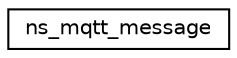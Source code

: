 digraph "Graphical Class Hierarchy"
{
  edge [fontname="Helvetica",fontsize="10",labelfontname="Helvetica",labelfontsize="10"];
  node [fontname="Helvetica",fontsize="10",shape=record];
  rankdir="LR";
  Node1 [label="ns_mqtt_message",height=0.2,width=0.4,color="black", fillcolor="white", style="filled",URL="$structns__mqtt__message.html"];
}
